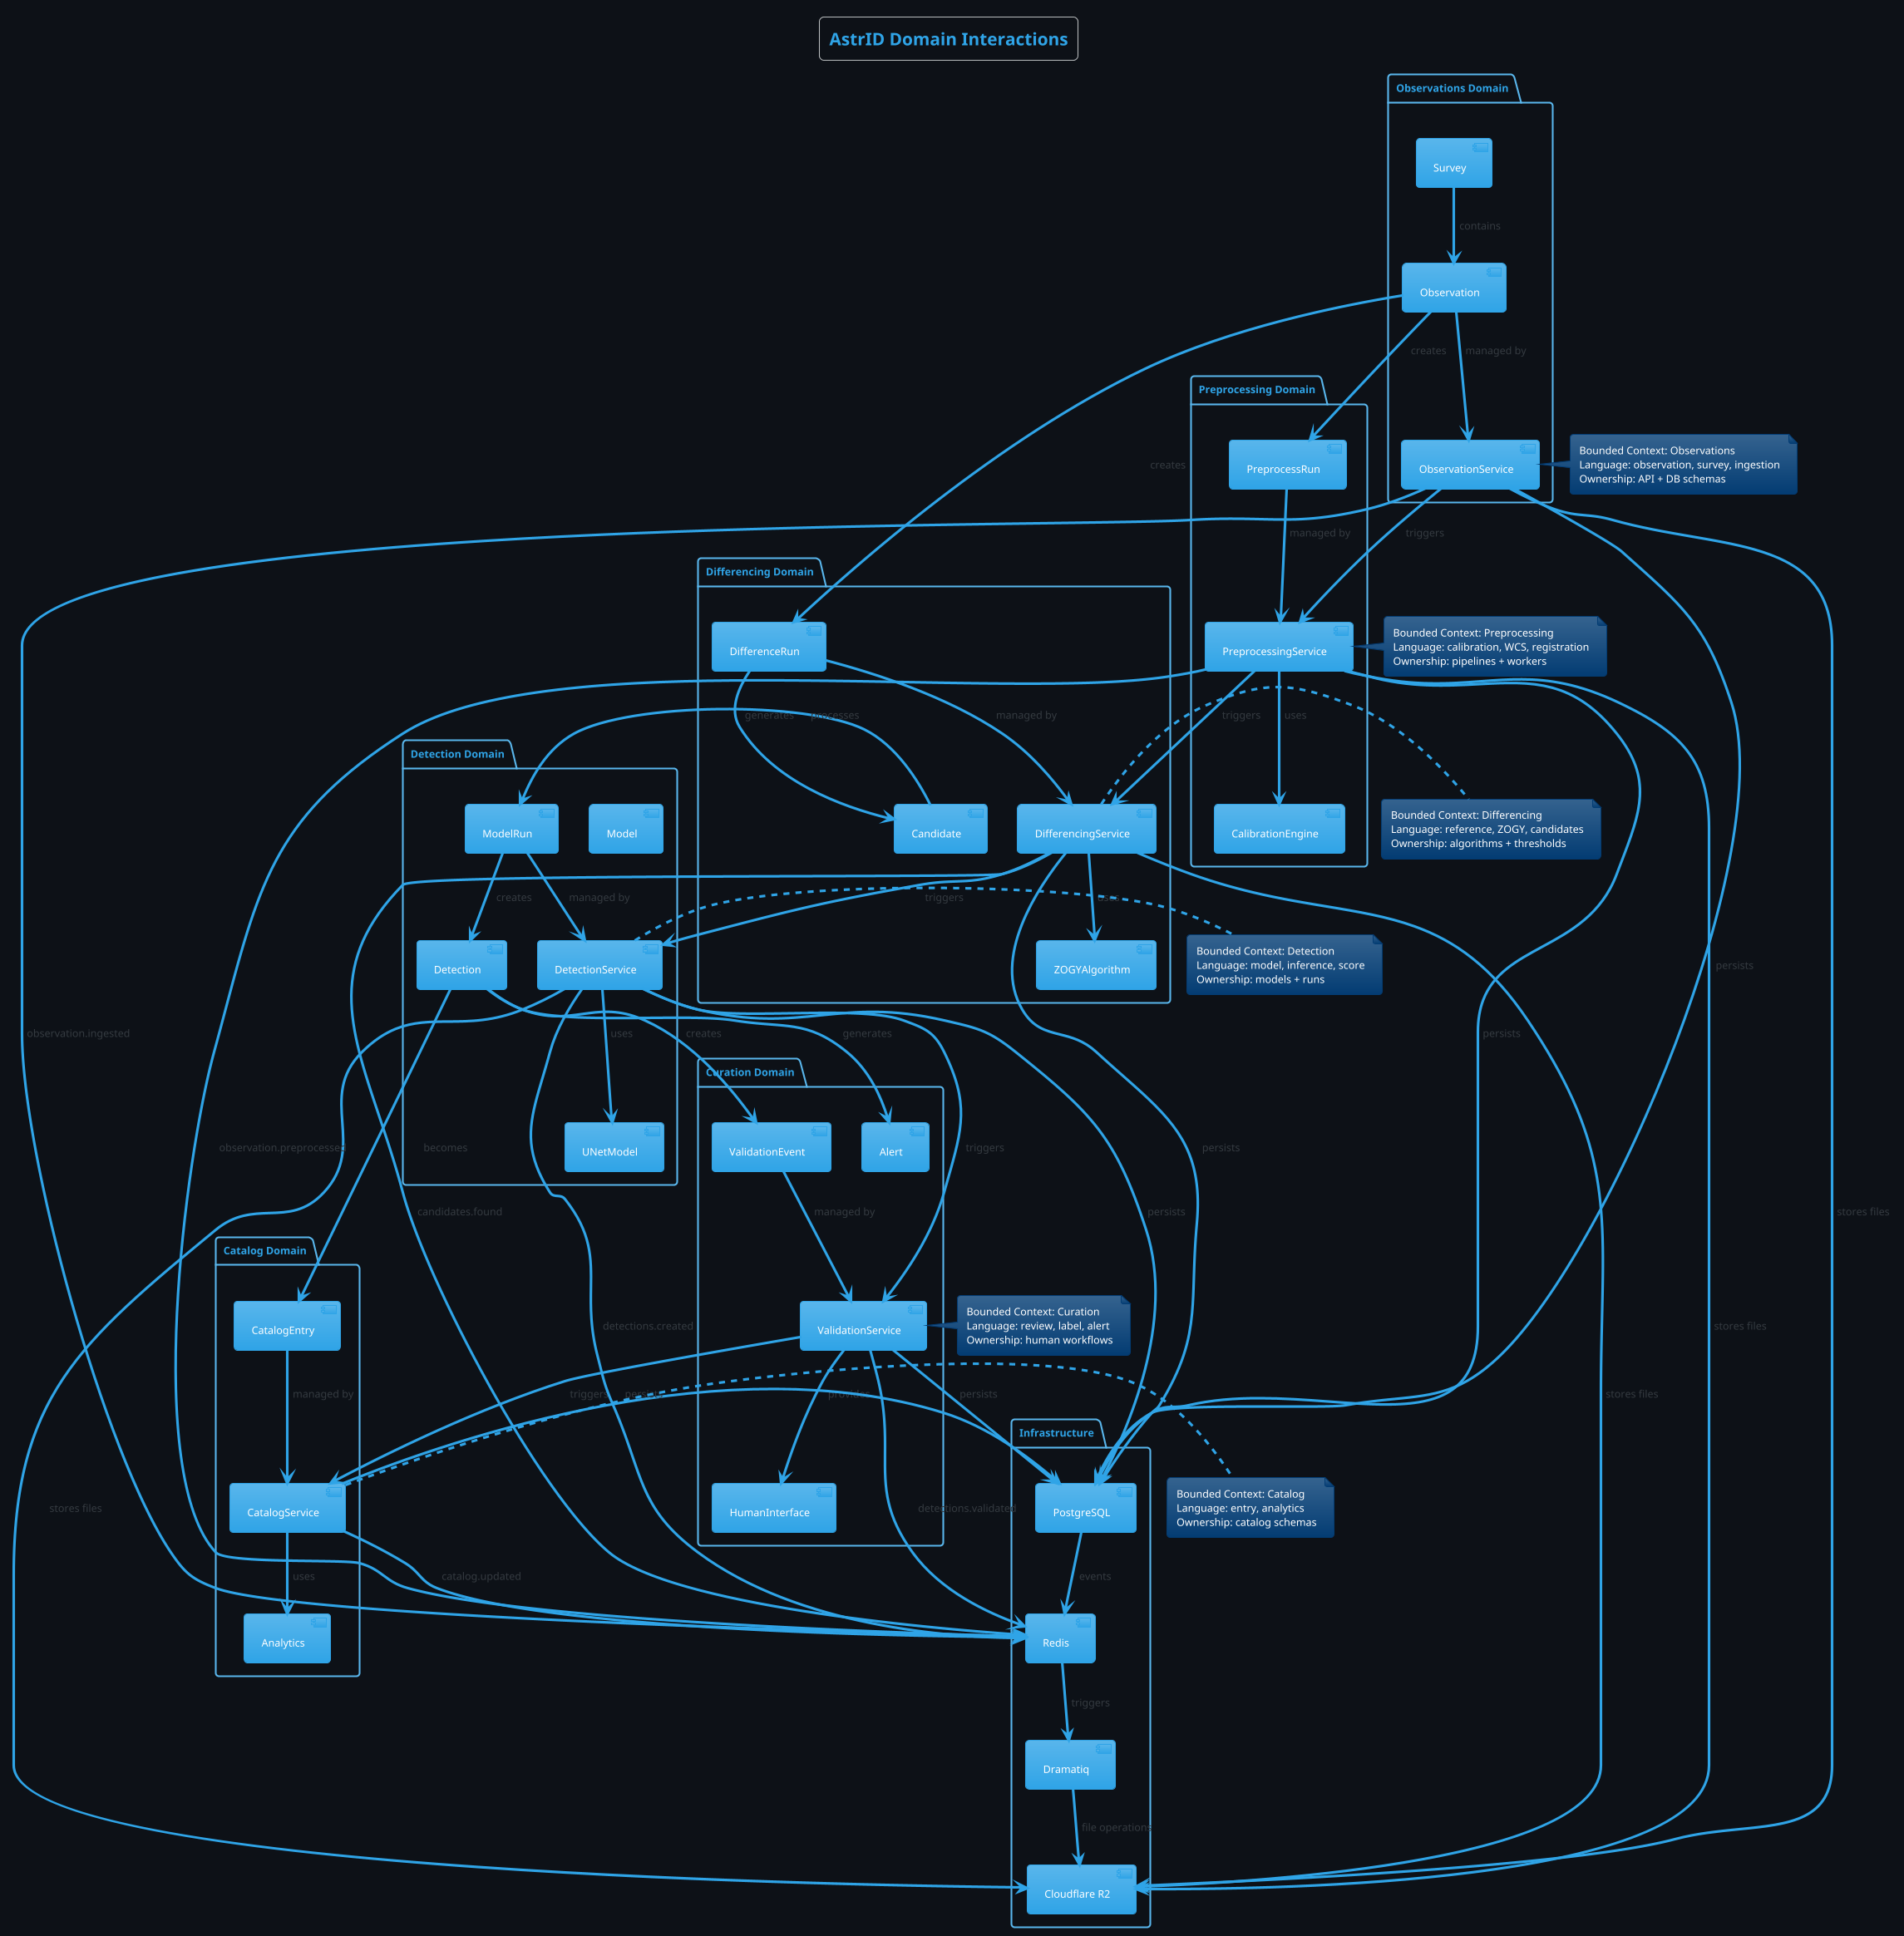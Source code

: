 @startuml AstrID Domain Interactions
!theme cerulean
skinparam backgroundColor #0D1117
skinparam defaultFontName Arial
skinparam defaultFontSize 12

title AstrID Domain Interactions

package "Observations Domain" {
    [Survey] as Survey
    [Observation] as Observation
    [ObservationService] as ObsService
}

package "Preprocessing Domain" {
    [PreprocessRun] as PreprocessRun
    [PreprocessingService] as PreprocessService
    [CalibrationEngine] as CalibrationEngine
}

package "Differencing Domain" {
    [DifferenceRun] as DifferenceRun
    [Candidate] as Candidate
    [DifferencingService] as DiffService
    [ZOGYAlgorithm] as ZOGY
}

package "Detection Domain" {
    [Model] as Model
    [ModelRun] as ModelRun
    [Detection] as Detection
    [DetectionService] as DetectionService
    [UNetModel] as UNet
}

package "Curation Domain" {
    [ValidationEvent] as ValidationEvent
    [Alert] as Alert
    [ValidationService] as ValidationService
    [HumanInterface] as HumanInterface
}

package "Catalog Domain" {
    [CatalogEntry] as CatalogEntry
    [Analytics] as Analytics
    [CatalogService] as CatalogService
}

package "Infrastructure" {
    [PostgreSQL] as DB
    [Cloudflare R2] as R2
    [Redis] as Redis
    [Dramatiq] as Dramatiq
}

' Observation flow
Survey --> Observation : contains
Observation --> ObsService : managed by
ObsService --> PreprocessService : triggers
ObsService --> DB : persists
ObsService --> R2 : stores files

' Preprocessing flow
Observation --> PreprocessRun : creates
PreprocessRun --> PreprocessService : managed by
PreprocessService --> CalibrationEngine : uses
PreprocessService --> DiffService : triggers
PreprocessService --> DB : persists
PreprocessService --> R2 : stores files

' Differencing flow
Observation --> DifferenceRun : creates
DifferenceRun --> Candidate : generates
DifferenceRun --> DiffService : managed by
DiffService --> ZOGY : uses
DiffService --> DetectionService : triggers
DiffService --> DB : persists
DiffService --> R2 : stores files

' Detection flow
Candidate --> ModelRun : processes
ModelRun --> Detection : creates
ModelRun --> DetectionService : managed by
DetectionService --> UNet : uses
DetectionService --> ValidationService : triggers
DetectionService --> DB : persists
DetectionService --> R2 : stores files

' Validation flow
Detection --> ValidationEvent : creates
Detection --> Alert : generates
ValidationEvent --> ValidationService : managed by
ValidationService --> HumanInterface : provides
ValidationService --> CatalogService : triggers
ValidationService --> DB : persists

' Catalog flow
Detection --> CatalogEntry : becomes
CatalogEntry --> CatalogService : managed by
CatalogService --> Analytics : uses
CatalogService --> DB : persists

' Infrastructure connections
DB --> Redis : events
Redis --> Dramatiq : triggers
Dramatiq --> R2 : file operations

' Cross-domain events
ObsService --> Redis : "observation.ingested"
PreprocessService --> Redis : "observation.preprocessed"
DiffService --> Redis : "candidates.found"
DetectionService --> Redis : "detections.created"
ValidationService --> Redis : "detections.validated"
CatalogService --> Redis : "catalog.updated"

' Bounded Context Notes
note right of ObsService
  Bounded Context: Observations
  Language: observation, survey, ingestion
  Ownership: API + DB schemas
end note

note right of PreprocessService
  Bounded Context: Preprocessing
  Language: calibration, WCS, registration
  Ownership: pipelines + workers
end note

note right of DiffService
  Bounded Context: Differencing
  Language: reference, ZOGY, candidates
  Ownership: algorithms + thresholds
end note

note right of DetectionService
  Bounded Context: Detection
  Language: model, inference, score
  Ownership: models + runs
end note

note right of ValidationService
  Bounded Context: Curation
  Language: review, label, alert
  Ownership: human workflows
end note

note right of CatalogService
  Bounded Context: Catalog
  Language: entry, analytics
  Ownership: catalog schemas
end note

@enduml
